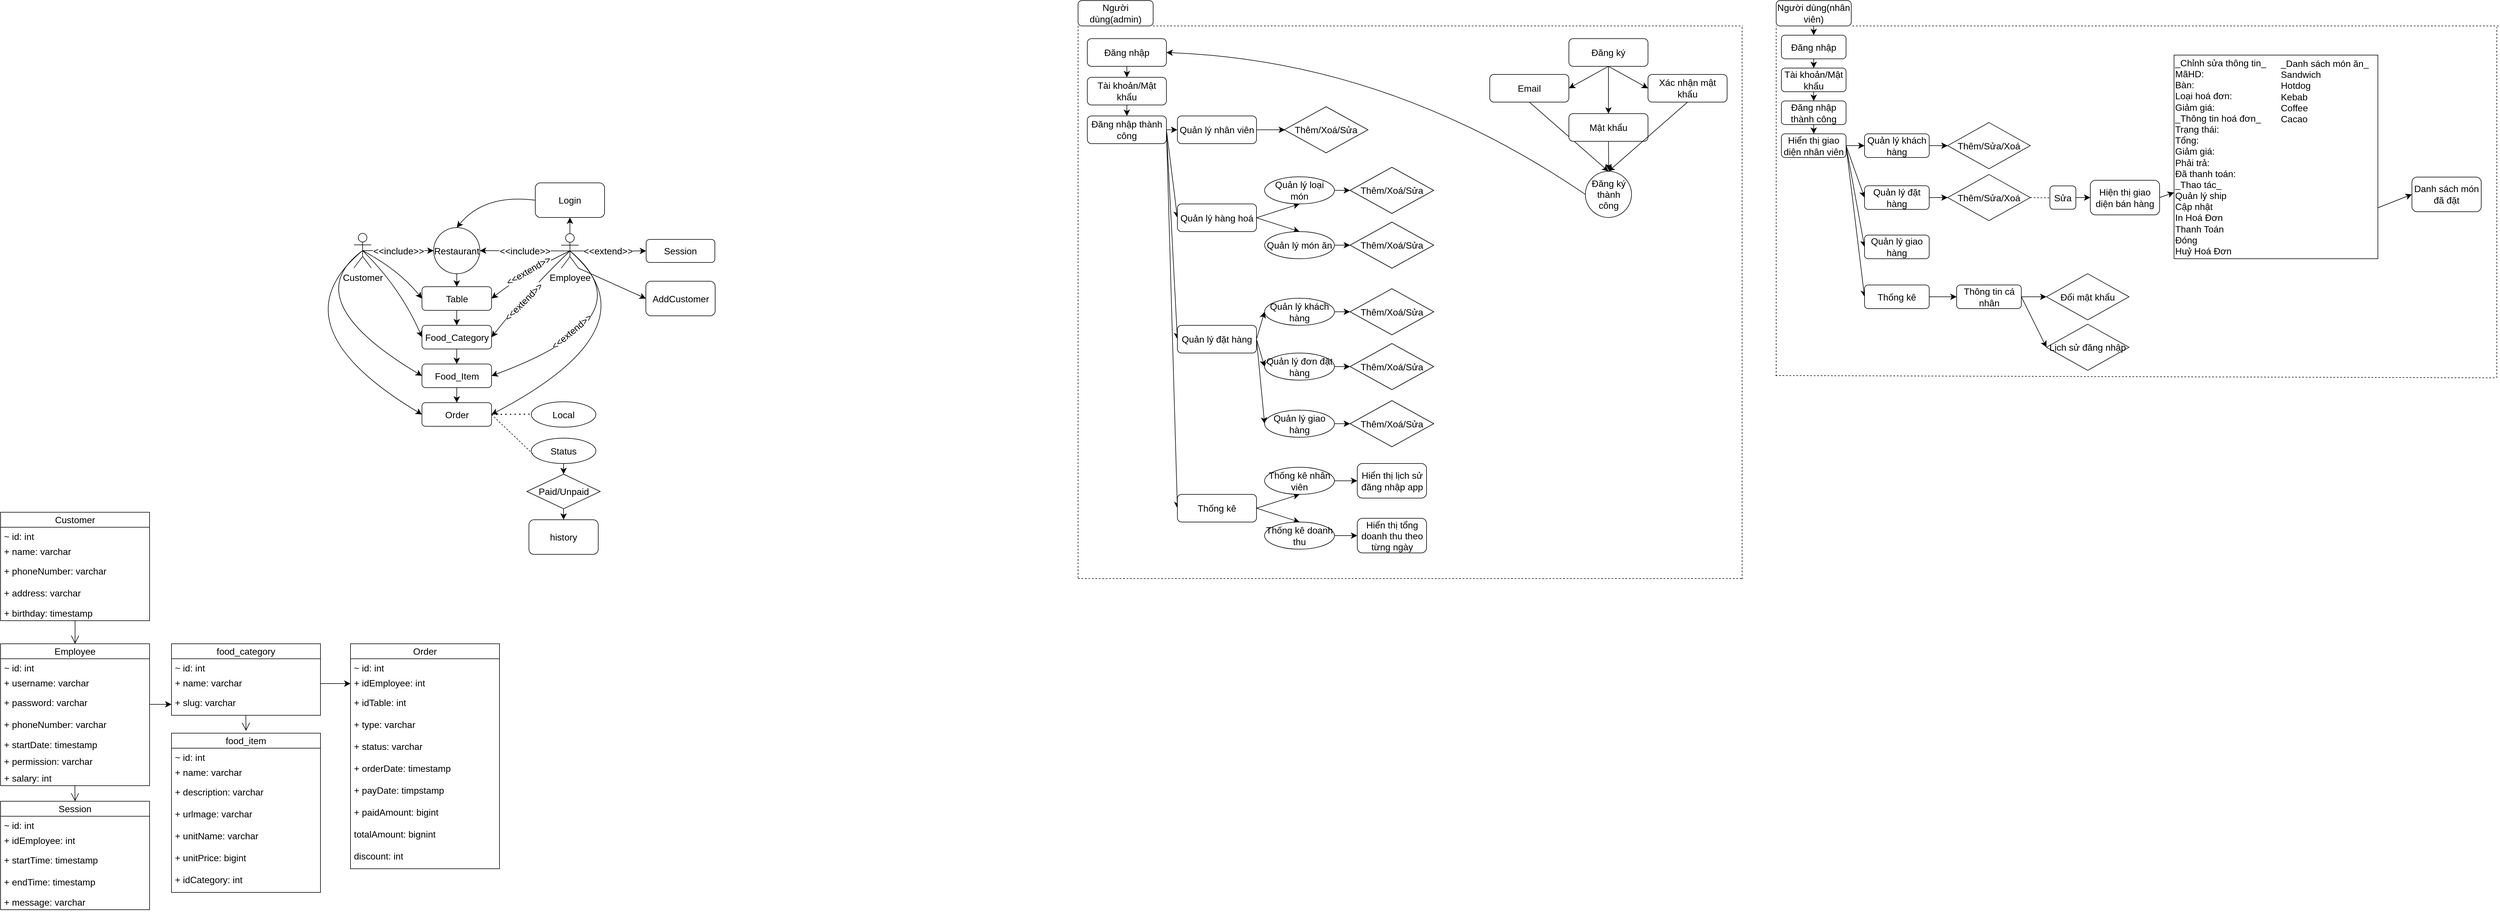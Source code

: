 <mxfile version="22.1.8" type="github">
  <diagram name="Page-1" id="rY_K6makJV8tmEoLIjzd">
    <mxGraphModel dx="3831" dy="836" grid="0" gridSize="10" guides="1" tooltips="1" connect="1" arrows="1" fold="1" page="0" pageScale="1" pageWidth="850" pageHeight="1100" math="0" shadow="0">
      <root>
        <mxCell id="0" />
        <mxCell id="1" parent="0" />
        <mxCell id="uzIWKKhnn1AGdui7la-n-1" value="Người dùng(admin)" style="rounded=1;whiteSpace=wrap;html=1;fontSize=16;" parent="1" vertex="1">
          <mxGeometry x="-16" y="36" width="130" height="44" as="geometry" />
        </mxCell>
        <mxCell id="uzIWKKhnn1AGdui7la-n-2" value="" style="endArrow=none;dashed=1;html=1;rounded=0;fontSize=12;startSize=8;endSize=8;edgeStyle=none;curved=1;exitX=1;exitY=1;exitDx=0;exitDy=0;" parent="1" source="uzIWKKhnn1AGdui7la-n-1" edge="1">
          <mxGeometry width="50" height="50" relative="1" as="geometry">
            <mxPoint x="175" y="225" as="sourcePoint" />
            <mxPoint x="1135" y="80" as="targetPoint" />
          </mxGeometry>
        </mxCell>
        <mxCell id="uzIWKKhnn1AGdui7la-n-3" value="" style="endArrow=none;dashed=1;html=1;rounded=0;fontSize=12;startSize=8;endSize=8;edgeStyle=none;curved=1;entryX=0;entryY=1;entryDx=0;entryDy=0;" parent="1" target="uzIWKKhnn1AGdui7la-n-1" edge="1">
          <mxGeometry width="50" height="50" relative="1" as="geometry">
            <mxPoint x="-16" y="1037" as="sourcePoint" />
            <mxPoint x="225" y="175" as="targetPoint" />
          </mxGeometry>
        </mxCell>
        <mxCell id="uzIWKKhnn1AGdui7la-n-7" style="edgeStyle=none;curved=1;rounded=0;orthogonalLoop=1;jettySize=auto;html=1;exitX=0.5;exitY=1;exitDx=0;exitDy=0;entryX=0.5;entryY=0;entryDx=0;entryDy=0;fontSize=12;startSize=8;endSize=8;" parent="1" source="uzIWKKhnn1AGdui7la-n-4" target="uzIWKKhnn1AGdui7la-n-6" edge="1">
          <mxGeometry relative="1" as="geometry" />
        </mxCell>
        <mxCell id="uzIWKKhnn1AGdui7la-n-4" value="Đăng nhập" style="rounded=1;whiteSpace=wrap;html=1;fontSize=16;" parent="1" vertex="1">
          <mxGeometry y="102" width="137" height="48" as="geometry" />
        </mxCell>
        <mxCell id="uzIWKKhnn1AGdui7la-n-81" style="edgeStyle=none;curved=1;rounded=0;orthogonalLoop=1;jettySize=auto;html=1;exitX=0.5;exitY=1;exitDx=0;exitDy=0;entryX=0.5;entryY=0;entryDx=0;entryDy=0;fontSize=12;startSize=8;endSize=8;" parent="1" source="uzIWKKhnn1AGdui7la-n-5" target="uzIWKKhnn1AGdui7la-n-79" edge="1">
          <mxGeometry relative="1" as="geometry" />
        </mxCell>
        <mxCell id="uzIWKKhnn1AGdui7la-n-82" style="edgeStyle=none;curved=1;rounded=0;orthogonalLoop=1;jettySize=auto;html=1;exitX=0.5;exitY=1;exitDx=0;exitDy=0;entryX=1;entryY=0.5;entryDx=0;entryDy=0;fontSize=12;startSize=8;endSize=8;" parent="1" source="uzIWKKhnn1AGdui7la-n-5" target="uzIWKKhnn1AGdui7la-n-78" edge="1">
          <mxGeometry relative="1" as="geometry" />
        </mxCell>
        <mxCell id="uzIWKKhnn1AGdui7la-n-83" style="edgeStyle=none;curved=1;rounded=0;orthogonalLoop=1;jettySize=auto;html=1;exitX=0.5;exitY=1;exitDx=0;exitDy=0;entryX=0;entryY=0.5;entryDx=0;entryDy=0;fontSize=12;startSize=8;endSize=8;" parent="1" source="uzIWKKhnn1AGdui7la-n-5" target="uzIWKKhnn1AGdui7la-n-80" edge="1">
          <mxGeometry relative="1" as="geometry" />
        </mxCell>
        <mxCell id="uzIWKKhnn1AGdui7la-n-5" value="Đăng ký" style="rounded=1;whiteSpace=wrap;html=1;fontSize=16;" parent="1" vertex="1">
          <mxGeometry x="834" y="102" width="137" height="48" as="geometry" />
        </mxCell>
        <mxCell id="uzIWKKhnn1AGdui7la-n-9" style="edgeStyle=none;curved=1;rounded=0;orthogonalLoop=1;jettySize=auto;html=1;exitX=0.5;exitY=1;exitDx=0;exitDy=0;entryX=0.5;entryY=0;entryDx=0;entryDy=0;fontSize=12;startSize=8;endSize=8;" parent="1" source="uzIWKKhnn1AGdui7la-n-6" target="uzIWKKhnn1AGdui7la-n-8" edge="1">
          <mxGeometry relative="1" as="geometry" />
        </mxCell>
        <mxCell id="uzIWKKhnn1AGdui7la-n-6" value="Tài khoản/Mật khẩu" style="rounded=1;whiteSpace=wrap;html=1;fontSize=16;" parent="1" vertex="1">
          <mxGeometry y="169" width="137" height="48" as="geometry" />
        </mxCell>
        <mxCell id="uzIWKKhnn1AGdui7la-n-11" style="edgeStyle=none;curved=1;rounded=0;orthogonalLoop=1;jettySize=auto;html=1;exitX=1;exitY=0.5;exitDx=0;exitDy=0;fontSize=12;startSize=8;endSize=8;" parent="1" source="uzIWKKhnn1AGdui7la-n-8" target="uzIWKKhnn1AGdui7la-n-10" edge="1">
          <mxGeometry relative="1" as="geometry" />
        </mxCell>
        <mxCell id="uzIWKKhnn1AGdui7la-n-15" style="edgeStyle=none;curved=1;rounded=0;orthogonalLoop=1;jettySize=auto;html=1;exitX=1;exitY=0.5;exitDx=0;exitDy=0;entryX=0;entryY=0.5;entryDx=0;entryDy=0;fontSize=12;startSize=8;endSize=8;" parent="1" source="uzIWKKhnn1AGdui7la-n-8" target="uzIWKKhnn1AGdui7la-n-12" edge="1">
          <mxGeometry relative="1" as="geometry" />
        </mxCell>
        <mxCell id="uzIWKKhnn1AGdui7la-n-16" style="edgeStyle=none;curved=1;rounded=0;orthogonalLoop=1;jettySize=auto;html=1;exitX=1;exitY=0.5;exitDx=0;exitDy=0;entryX=0;entryY=0.5;entryDx=0;entryDy=0;fontSize=12;startSize=8;endSize=8;" parent="1" source="uzIWKKhnn1AGdui7la-n-8" target="uzIWKKhnn1AGdui7la-n-13" edge="1">
          <mxGeometry relative="1" as="geometry" />
        </mxCell>
        <mxCell id="uzIWKKhnn1AGdui7la-n-17" style="edgeStyle=none;curved=1;rounded=0;orthogonalLoop=1;jettySize=auto;html=1;exitX=1;exitY=0.5;exitDx=0;exitDy=0;entryX=0;entryY=0.5;entryDx=0;entryDy=0;fontSize=12;startSize=8;endSize=8;" parent="1" source="uzIWKKhnn1AGdui7la-n-8" target="uzIWKKhnn1AGdui7la-n-14" edge="1">
          <mxGeometry relative="1" as="geometry" />
        </mxCell>
        <mxCell id="uzIWKKhnn1AGdui7la-n-8" value="Đăng nhập thành công" style="rounded=1;whiteSpace=wrap;html=1;fontSize=16;" parent="1" vertex="1">
          <mxGeometry y="236" width="137" height="48" as="geometry" />
        </mxCell>
        <mxCell id="uzIWKKhnn1AGdui7la-n-23" style="edgeStyle=none;curved=1;rounded=0;orthogonalLoop=1;jettySize=auto;html=1;exitX=1;exitY=0.5;exitDx=0;exitDy=0;entryX=0;entryY=0.5;entryDx=0;entryDy=0;fontSize=12;startSize=8;endSize=8;" parent="1" source="uzIWKKhnn1AGdui7la-n-10" edge="1">
          <mxGeometry relative="1" as="geometry">
            <mxPoint x="342.5" y="260" as="targetPoint" />
          </mxGeometry>
        </mxCell>
        <mxCell id="uzIWKKhnn1AGdui7la-n-10" value="Quản lý nhân viên" style="rounded=1;whiteSpace=wrap;html=1;fontSize=16;" parent="1" vertex="1">
          <mxGeometry x="156" y="236" width="137" height="48" as="geometry" />
        </mxCell>
        <mxCell id="uzIWKKhnn1AGdui7la-n-27" style="edgeStyle=none;curved=1;rounded=0;orthogonalLoop=1;jettySize=auto;html=1;exitX=1;exitY=0.5;exitDx=0;exitDy=0;entryX=0.5;entryY=1;entryDx=0;entryDy=0;fontSize=12;startSize=8;endSize=8;" parent="1" source="uzIWKKhnn1AGdui7la-n-12" target="uzIWKKhnn1AGdui7la-n-25" edge="1">
          <mxGeometry relative="1" as="geometry" />
        </mxCell>
        <mxCell id="uzIWKKhnn1AGdui7la-n-28" style="edgeStyle=none;curved=1;rounded=0;orthogonalLoop=1;jettySize=auto;html=1;exitX=1;exitY=0.5;exitDx=0;exitDy=0;entryX=0.5;entryY=0;entryDx=0;entryDy=0;fontSize=12;startSize=8;endSize=8;" parent="1" source="uzIWKKhnn1AGdui7la-n-12" target="uzIWKKhnn1AGdui7la-n-26" edge="1">
          <mxGeometry relative="1" as="geometry" />
        </mxCell>
        <mxCell id="uzIWKKhnn1AGdui7la-n-12" value="Quản lý hàng hoá" style="rounded=1;whiteSpace=wrap;html=1;fontSize=16;" parent="1" vertex="1">
          <mxGeometry x="156" y="388.5" width="137" height="48" as="geometry" />
        </mxCell>
        <mxCell id="uzIWKKhnn1AGdui7la-n-44" style="edgeStyle=none;curved=1;rounded=0;orthogonalLoop=1;jettySize=auto;html=1;exitX=1;exitY=0.5;exitDx=0;exitDy=0;entryX=0;entryY=0.5;entryDx=0;entryDy=0;fontSize=12;startSize=8;endSize=8;" parent="1" source="uzIWKKhnn1AGdui7la-n-13" target="uzIWKKhnn1AGdui7la-n-43" edge="1">
          <mxGeometry relative="1" as="geometry" />
        </mxCell>
        <mxCell id="uzIWKKhnn1AGdui7la-n-46" style="edgeStyle=none;curved=1;rounded=0;orthogonalLoop=1;jettySize=auto;html=1;exitX=1;exitY=0.5;exitDx=0;exitDy=0;entryX=0;entryY=0.5;entryDx=0;entryDy=0;fontSize=12;startSize=8;endSize=8;" parent="1" source="uzIWKKhnn1AGdui7la-n-13" target="uzIWKKhnn1AGdui7la-n-45" edge="1">
          <mxGeometry relative="1" as="geometry" />
        </mxCell>
        <mxCell id="uzIWKKhnn1AGdui7la-n-48" style="edgeStyle=none;curved=1;rounded=0;orthogonalLoop=1;jettySize=auto;html=1;exitX=1;exitY=0.5;exitDx=0;exitDy=0;entryX=0;entryY=0.5;entryDx=0;entryDy=0;fontSize=12;startSize=8;endSize=8;" parent="1" source="uzIWKKhnn1AGdui7la-n-13" target="uzIWKKhnn1AGdui7la-n-47" edge="1">
          <mxGeometry relative="1" as="geometry" />
        </mxCell>
        <mxCell id="uzIWKKhnn1AGdui7la-n-13" value="Quản lý đặt hàng" style="rounded=1;whiteSpace=wrap;html=1;fontSize=16;" parent="1" vertex="1">
          <mxGeometry x="156" y="599" width="137" height="48" as="geometry" />
        </mxCell>
        <mxCell id="uzIWKKhnn1AGdui7la-n-51" style="edgeStyle=none;curved=1;rounded=0;orthogonalLoop=1;jettySize=auto;html=1;exitX=1;exitY=0.5;exitDx=0;exitDy=0;entryX=0.5;entryY=1;entryDx=0;entryDy=0;fontSize=12;startSize=8;endSize=8;" parent="1" source="uzIWKKhnn1AGdui7la-n-14" target="uzIWKKhnn1AGdui7la-n-49" edge="1">
          <mxGeometry relative="1" as="geometry" />
        </mxCell>
        <mxCell id="uzIWKKhnn1AGdui7la-n-52" style="edgeStyle=none;curved=1;rounded=0;orthogonalLoop=1;jettySize=auto;html=1;exitX=1;exitY=0.5;exitDx=0;exitDy=0;entryX=0.5;entryY=0;entryDx=0;entryDy=0;fontSize=12;startSize=8;endSize=8;" parent="1" source="uzIWKKhnn1AGdui7la-n-14" target="uzIWKKhnn1AGdui7la-n-50" edge="1">
          <mxGeometry relative="1" as="geometry" />
        </mxCell>
        <mxCell id="uzIWKKhnn1AGdui7la-n-14" value="Thống kê" style="rounded=1;whiteSpace=wrap;html=1;fontSize=16;" parent="1" vertex="1">
          <mxGeometry x="156" y="892" width="137" height="48" as="geometry" />
        </mxCell>
        <mxCell id="uzIWKKhnn1AGdui7la-n-64" style="edgeStyle=none;curved=1;rounded=0;orthogonalLoop=1;jettySize=auto;html=1;exitX=1;exitY=0.5;exitDx=0;exitDy=0;entryX=0;entryY=0.5;entryDx=0;entryDy=0;fontSize=12;startSize=8;endSize=8;" parent="1" source="uzIWKKhnn1AGdui7la-n-25" target="uzIWKKhnn1AGdui7la-n-55" edge="1">
          <mxGeometry relative="1" as="geometry" />
        </mxCell>
        <mxCell id="uzIWKKhnn1AGdui7la-n-25" value="Quản lý loại món" style="ellipse;whiteSpace=wrap;html=1;fontSize=16;" parent="1" vertex="1">
          <mxGeometry x="307" y="341.5" width="121" height="47" as="geometry" />
        </mxCell>
        <mxCell id="uzIWKKhnn1AGdui7la-n-65" style="edgeStyle=none;curved=1;rounded=0;orthogonalLoop=1;jettySize=auto;html=1;exitX=1;exitY=0.5;exitDx=0;exitDy=0;entryX=0;entryY=0.5;entryDx=0;entryDy=0;fontSize=12;startSize=8;endSize=8;" parent="1" source="uzIWKKhnn1AGdui7la-n-26" target="uzIWKKhnn1AGdui7la-n-56" edge="1">
          <mxGeometry relative="1" as="geometry" />
        </mxCell>
        <mxCell id="uzIWKKhnn1AGdui7la-n-26" value="Quản lý món ăn" style="ellipse;whiteSpace=wrap;html=1;fontSize=16;" parent="1" vertex="1">
          <mxGeometry x="307" y="436.5" width="121" height="47" as="geometry" />
        </mxCell>
        <mxCell id="uzIWKKhnn1AGdui7la-n-66" style="edgeStyle=none;curved=1;rounded=0;orthogonalLoop=1;jettySize=auto;html=1;exitX=1;exitY=0.5;exitDx=0;exitDy=0;entryX=0;entryY=0.5;entryDx=0;entryDy=0;fontSize=12;startSize=8;endSize=8;" parent="1" source="uzIWKKhnn1AGdui7la-n-43" target="uzIWKKhnn1AGdui7la-n-57" edge="1">
          <mxGeometry relative="1" as="geometry" />
        </mxCell>
        <mxCell id="uzIWKKhnn1AGdui7la-n-43" value="Quản lý khách hàng" style="ellipse;whiteSpace=wrap;html=1;fontSize=16;" parent="1" vertex="1">
          <mxGeometry x="307" y="552" width="121" height="47" as="geometry" />
        </mxCell>
        <mxCell id="uzIWKKhnn1AGdui7la-n-67" style="edgeStyle=none;curved=1;rounded=0;orthogonalLoop=1;jettySize=auto;html=1;exitX=1;exitY=0.5;exitDx=0;exitDy=0;entryX=0;entryY=0.5;entryDx=0;entryDy=0;fontSize=12;startSize=8;endSize=8;" parent="1" source="uzIWKKhnn1AGdui7la-n-45" target="uzIWKKhnn1AGdui7la-n-59" edge="1">
          <mxGeometry relative="1" as="geometry" />
        </mxCell>
        <mxCell id="uzIWKKhnn1AGdui7la-n-45" value="Quản lý đơn đặt hàng" style="ellipse;whiteSpace=wrap;html=1;fontSize=16;" parent="1" vertex="1">
          <mxGeometry x="307" y="647" width="121" height="47" as="geometry" />
        </mxCell>
        <mxCell id="uzIWKKhnn1AGdui7la-n-68" style="edgeStyle=none;curved=1;rounded=0;orthogonalLoop=1;jettySize=auto;html=1;exitX=1;exitY=0.5;exitDx=0;exitDy=0;entryX=0;entryY=0.5;entryDx=0;entryDy=0;fontSize=12;startSize=8;endSize=8;" parent="1" source="uzIWKKhnn1AGdui7la-n-47" target="uzIWKKhnn1AGdui7la-n-61" edge="1">
          <mxGeometry relative="1" as="geometry" />
        </mxCell>
        <mxCell id="uzIWKKhnn1AGdui7la-n-47" value="Quản lý giao hàng" style="ellipse;whiteSpace=wrap;html=1;fontSize=16;" parent="1" vertex="1">
          <mxGeometry x="307" y="746" width="121" height="47" as="geometry" />
        </mxCell>
        <mxCell id="uzIWKKhnn1AGdui7la-n-71" style="edgeStyle=none;curved=1;rounded=0;orthogonalLoop=1;jettySize=auto;html=1;exitX=1;exitY=0.5;exitDx=0;exitDy=0;entryX=0;entryY=0.5;entryDx=0;entryDy=0;fontSize=12;startSize=8;endSize=8;" parent="1" source="uzIWKKhnn1AGdui7la-n-49" target="uzIWKKhnn1AGdui7la-n-75" edge="1">
          <mxGeometry relative="1" as="geometry">
            <mxPoint x="455" y="868.5" as="targetPoint" />
          </mxGeometry>
        </mxCell>
        <mxCell id="uzIWKKhnn1AGdui7la-n-49" value="Thống kê nhân viên" style="ellipse;whiteSpace=wrap;html=1;fontSize=16;" parent="1" vertex="1">
          <mxGeometry x="307" y="845" width="121" height="47" as="geometry" />
        </mxCell>
        <mxCell id="uzIWKKhnn1AGdui7la-n-74" style="edgeStyle=none;curved=1;rounded=0;orthogonalLoop=1;jettySize=auto;html=1;exitX=1;exitY=0.5;exitDx=0;exitDy=0;entryX=0;entryY=0.5;entryDx=0;entryDy=0;fontSize=12;startSize=8;endSize=8;" parent="1" source="uzIWKKhnn1AGdui7la-n-50" target="uzIWKKhnn1AGdui7la-n-76" edge="1">
          <mxGeometry relative="1" as="geometry">
            <mxPoint x="455" y="963.5" as="targetPoint" />
          </mxGeometry>
        </mxCell>
        <mxCell id="uzIWKKhnn1AGdui7la-n-50" value="Thống kê doanh thu" style="ellipse;whiteSpace=wrap;html=1;fontSize=16;" parent="1" vertex="1">
          <mxGeometry x="307" y="940" width="121" height="47" as="geometry" />
        </mxCell>
        <mxCell id="uzIWKKhnn1AGdui7la-n-54" value="Thêm/Xoá/Sửa" style="rhombus;whiteSpace=wrap;html=1;fontSize=16;" parent="1" vertex="1">
          <mxGeometry x="341" y="220" width="145" height="80" as="geometry" />
        </mxCell>
        <mxCell id="uzIWKKhnn1AGdui7la-n-55" value="Thêm/Xoá/Sửa" style="rhombus;whiteSpace=wrap;html=1;fontSize=16;" parent="1" vertex="1">
          <mxGeometry x="455" y="325" width="145" height="80" as="geometry" />
        </mxCell>
        <mxCell id="uzIWKKhnn1AGdui7la-n-56" value="Thêm/Xoá/Sửa" style="rhombus;whiteSpace=wrap;html=1;fontSize=16;" parent="1" vertex="1">
          <mxGeometry x="455" y="420" width="145" height="80" as="geometry" />
        </mxCell>
        <mxCell id="uzIWKKhnn1AGdui7la-n-57" value="Thêm/Xoá/Sửa" style="rhombus;whiteSpace=wrap;html=1;fontSize=16;" parent="1" vertex="1">
          <mxGeometry x="455" y="535.5" width="145" height="80" as="geometry" />
        </mxCell>
        <mxCell id="uzIWKKhnn1AGdui7la-n-59" value="Thêm/Xoá/Sửa" style="rhombus;whiteSpace=wrap;html=1;fontSize=16;" parent="1" vertex="1">
          <mxGeometry x="455" y="630.5" width="145" height="80" as="geometry" />
        </mxCell>
        <mxCell id="uzIWKKhnn1AGdui7la-n-61" value="Thêm/Xoá/Sửa" style="rhombus;whiteSpace=wrap;html=1;fontSize=16;" parent="1" vertex="1">
          <mxGeometry x="455" y="729.5" width="145" height="80" as="geometry" />
        </mxCell>
        <mxCell id="uzIWKKhnn1AGdui7la-n-75" value="Hiển thị lịch sử đăng nhập app" style="rounded=1;whiteSpace=wrap;html=1;fontSize=16;" parent="1" vertex="1">
          <mxGeometry x="467.5" y="838.5" width="120" height="60" as="geometry" />
        </mxCell>
        <mxCell id="uzIWKKhnn1AGdui7la-n-76" value="Hiển thị tổng doanh thu theo từng ngày" style="rounded=1;whiteSpace=wrap;html=1;fontSize=16;" parent="1" vertex="1">
          <mxGeometry x="467.5" y="933.5" width="120" height="60" as="geometry" />
        </mxCell>
        <mxCell id="uzIWKKhnn1AGdui7la-n-85" style="edgeStyle=none;curved=1;rounded=0;orthogonalLoop=1;jettySize=auto;html=1;exitX=0.5;exitY=1;exitDx=0;exitDy=0;entryX=0.5;entryY=0;entryDx=0;entryDy=0;fontSize=12;startSize=8;endSize=8;" parent="1" source="uzIWKKhnn1AGdui7la-n-78" target="uzIWKKhnn1AGdui7la-n-84" edge="1">
          <mxGeometry relative="1" as="geometry" />
        </mxCell>
        <mxCell id="uzIWKKhnn1AGdui7la-n-78" value="Email" style="rounded=1;whiteSpace=wrap;html=1;fontSize=16;" parent="1" vertex="1">
          <mxGeometry x="697" y="164" width="137" height="48" as="geometry" />
        </mxCell>
        <mxCell id="uzIWKKhnn1AGdui7la-n-86" style="edgeStyle=none;curved=1;rounded=0;orthogonalLoop=1;jettySize=auto;html=1;exitX=0.5;exitY=1;exitDx=0;exitDy=0;fontSize=12;startSize=8;endSize=8;" parent="1" source="uzIWKKhnn1AGdui7la-n-79" edge="1">
          <mxGeometry relative="1" as="geometry">
            <mxPoint x="903" y="330.333" as="targetPoint" />
          </mxGeometry>
        </mxCell>
        <mxCell id="uzIWKKhnn1AGdui7la-n-79" value="Mật khẩu" style="rounded=1;whiteSpace=wrap;html=1;fontSize=16;" parent="1" vertex="1">
          <mxGeometry x="834" y="232" width="137" height="48" as="geometry" />
        </mxCell>
        <mxCell id="uzIWKKhnn1AGdui7la-n-87" style="edgeStyle=none;curved=1;rounded=0;orthogonalLoop=1;jettySize=auto;html=1;exitX=0.5;exitY=1;exitDx=0;exitDy=0;entryX=0.5;entryY=0;entryDx=0;entryDy=0;fontSize=12;startSize=8;endSize=8;" parent="1" source="uzIWKKhnn1AGdui7la-n-80" target="uzIWKKhnn1AGdui7la-n-84" edge="1">
          <mxGeometry relative="1" as="geometry" />
        </mxCell>
        <mxCell id="uzIWKKhnn1AGdui7la-n-80" value="Xác nhận mật khẩu" style="rounded=1;whiteSpace=wrap;html=1;fontSize=16;" parent="1" vertex="1">
          <mxGeometry x="971" y="164" width="137" height="48" as="geometry" />
        </mxCell>
        <mxCell id="uzIWKKhnn1AGdui7la-n-88" style="edgeStyle=none;curved=1;rounded=0;orthogonalLoop=1;jettySize=auto;html=1;exitX=0;exitY=0.5;exitDx=0;exitDy=0;entryX=1;entryY=0.5;entryDx=0;entryDy=0;fontSize=12;startSize=8;endSize=8;" parent="1" source="uzIWKKhnn1AGdui7la-n-84" target="uzIWKKhnn1AGdui7la-n-4" edge="1">
          <mxGeometry relative="1" as="geometry">
            <Array as="points">
              <mxPoint x="524" y="141" />
            </Array>
          </mxGeometry>
        </mxCell>
        <mxCell id="uzIWKKhnn1AGdui7la-n-84" value="Đăng ký thành công" style="ellipse;whiteSpace=wrap;html=1;aspect=fixed;fontSize=16;" parent="1" vertex="1">
          <mxGeometry x="862.5" y="332" width="80" height="80" as="geometry" />
        </mxCell>
        <mxCell id="uzIWKKhnn1AGdui7la-n-89" value="" style="endArrow=none;dashed=1;html=1;rounded=0;fontSize=12;startSize=8;endSize=8;edgeStyle=none;curved=1;" parent="1" edge="1">
          <mxGeometry width="50" height="50" relative="1" as="geometry">
            <mxPoint x="1134" y="1039" as="sourcePoint" />
            <mxPoint x="1134" y="81" as="targetPoint" />
          </mxGeometry>
        </mxCell>
        <mxCell id="uzIWKKhnn1AGdui7la-n-90" value="" style="endArrow=none;dashed=1;html=1;rounded=0;fontSize=12;startSize=8;endSize=8;edgeStyle=none;curved=1;" parent="1" edge="1">
          <mxGeometry width="50" height="50" relative="1" as="geometry">
            <mxPoint x="-16" y="1038" as="sourcePoint" />
            <mxPoint x="1135" y="1038" as="targetPoint" />
          </mxGeometry>
        </mxCell>
        <mxCell id="uzIWKKhnn1AGdui7la-n-96" style="edgeStyle=none;curved=1;rounded=0;orthogonalLoop=1;jettySize=auto;html=1;exitX=0.5;exitY=1;exitDx=0;exitDy=0;entryX=0.5;entryY=0;entryDx=0;entryDy=0;fontSize=12;startSize=8;endSize=8;" parent="1" source="uzIWKKhnn1AGdui7la-n-91" target="uzIWKKhnn1AGdui7la-n-94" edge="1">
          <mxGeometry relative="1" as="geometry" />
        </mxCell>
        <mxCell id="uzIWKKhnn1AGdui7la-n-91" value="Người dùng(nhân viên)" style="rounded=1;whiteSpace=wrap;html=1;fontSize=16;" parent="1" vertex="1">
          <mxGeometry x="1193" y="36" width="130" height="44" as="geometry" />
        </mxCell>
        <mxCell id="uzIWKKhnn1AGdui7la-n-92" value="" style="endArrow=none;dashed=1;html=1;rounded=0;fontSize=12;startSize=8;endSize=8;edgeStyle=none;curved=1;entryX=1;entryY=1;entryDx=0;entryDy=0;" parent="1" target="uzIWKKhnn1AGdui7la-n-91" edge="1">
          <mxGeometry width="50" height="50" relative="1" as="geometry">
            <mxPoint x="2444" y="80" as="sourcePoint" />
            <mxPoint x="1400" y="141" as="targetPoint" />
          </mxGeometry>
        </mxCell>
        <mxCell id="uzIWKKhnn1AGdui7la-n-93" value="" style="endArrow=none;dashed=1;html=1;rounded=0;fontSize=12;startSize=8;endSize=8;edgeStyle=none;curved=1;entryX=0;entryY=1;entryDx=0;entryDy=0;" parent="1" target="uzIWKKhnn1AGdui7la-n-91" edge="1">
          <mxGeometry width="50" height="50" relative="1" as="geometry">
            <mxPoint x="1193" y="687" as="sourcePoint" />
            <mxPoint x="1400" y="141" as="targetPoint" />
          </mxGeometry>
        </mxCell>
        <mxCell id="uzIWKKhnn1AGdui7la-n-97" style="edgeStyle=none;curved=1;rounded=0;orthogonalLoop=1;jettySize=auto;html=1;exitX=0.5;exitY=1;exitDx=0;exitDy=0;entryX=0.5;entryY=0;entryDx=0;entryDy=0;fontSize=12;startSize=8;endSize=8;" parent="1" source="uzIWKKhnn1AGdui7la-n-94" target="uzIWKKhnn1AGdui7la-n-95" edge="1">
          <mxGeometry relative="1" as="geometry" />
        </mxCell>
        <mxCell id="uzIWKKhnn1AGdui7la-n-94" value="Đăng nhập" style="rounded=1;whiteSpace=wrap;html=1;fontSize=16;" parent="1" vertex="1">
          <mxGeometry x="1202" y="96" width="112" height="41" as="geometry" />
        </mxCell>
        <mxCell id="uzIWKKhnn1AGdui7la-n-99" style="edgeStyle=none;curved=1;rounded=0;orthogonalLoop=1;jettySize=auto;html=1;exitX=0.5;exitY=1;exitDx=0;exitDy=0;entryX=0.5;entryY=0;entryDx=0;entryDy=0;fontSize=12;startSize=8;endSize=8;" parent="1" source="uzIWKKhnn1AGdui7la-n-95" target="uzIWKKhnn1AGdui7la-n-98" edge="1">
          <mxGeometry relative="1" as="geometry" />
        </mxCell>
        <mxCell id="uzIWKKhnn1AGdui7la-n-95" value="Tài khoản/Mật khẩu" style="rounded=1;whiteSpace=wrap;html=1;fontSize=16;" parent="1" vertex="1">
          <mxGeometry x="1202" y="153" width="112" height="41" as="geometry" />
        </mxCell>
        <mxCell id="uzIWKKhnn1AGdui7la-n-101" style="edgeStyle=none;curved=1;rounded=0;orthogonalLoop=1;jettySize=auto;html=1;exitX=0.5;exitY=1;exitDx=0;exitDy=0;entryX=0.5;entryY=0;entryDx=0;entryDy=0;fontSize=12;startSize=8;endSize=8;" parent="1" source="uzIWKKhnn1AGdui7la-n-98" target="uzIWKKhnn1AGdui7la-n-100" edge="1">
          <mxGeometry relative="1" as="geometry" />
        </mxCell>
        <mxCell id="uzIWKKhnn1AGdui7la-n-98" value="Đăng nhập thành công" style="rounded=1;whiteSpace=wrap;html=1;fontSize=16;" parent="1" vertex="1">
          <mxGeometry x="1202" y="210" width="112" height="41" as="geometry" />
        </mxCell>
        <mxCell id="uzIWKKhnn1AGdui7la-n-105" style="edgeStyle=none;curved=1;rounded=0;orthogonalLoop=1;jettySize=auto;html=1;exitX=1;exitY=0.5;exitDx=0;exitDy=0;entryX=0;entryY=0.5;entryDx=0;entryDy=0;fontSize=12;startSize=8;endSize=8;" parent="1" source="uzIWKKhnn1AGdui7la-n-100" target="uzIWKKhnn1AGdui7la-n-102" edge="1">
          <mxGeometry relative="1" as="geometry" />
        </mxCell>
        <mxCell id="uzIWKKhnn1AGdui7la-n-108" style="edgeStyle=none;curved=1;rounded=0;orthogonalLoop=1;jettySize=auto;html=1;exitX=1;exitY=0.5;exitDx=0;exitDy=0;entryX=0;entryY=0.5;entryDx=0;entryDy=0;fontSize=12;startSize=8;endSize=8;" parent="1" source="uzIWKKhnn1AGdui7la-n-100" target="uzIWKKhnn1AGdui7la-n-106" edge="1">
          <mxGeometry relative="1" as="geometry" />
        </mxCell>
        <mxCell id="uzIWKKhnn1AGdui7la-n-116" style="edgeStyle=none;curved=1;rounded=0;orthogonalLoop=1;jettySize=auto;html=1;exitX=1;exitY=0.5;exitDx=0;exitDy=0;entryX=0;entryY=0.5;entryDx=0;entryDy=0;fontSize=12;startSize=8;endSize=8;" parent="1" source="uzIWKKhnn1AGdui7la-n-100" target="uzIWKKhnn1AGdui7la-n-115" edge="1">
          <mxGeometry relative="1" as="geometry" />
        </mxCell>
        <mxCell id="uzIWKKhnn1AGdui7la-n-118" style="edgeStyle=none;curved=1;rounded=0;orthogonalLoop=1;jettySize=auto;html=1;exitX=1;exitY=0.5;exitDx=0;exitDy=0;entryX=0;entryY=0.5;entryDx=0;entryDy=0;fontSize=12;startSize=8;endSize=8;" parent="1" source="uzIWKKhnn1AGdui7la-n-100" target="uzIWKKhnn1AGdui7la-n-117" edge="1">
          <mxGeometry relative="1" as="geometry" />
        </mxCell>
        <mxCell id="uzIWKKhnn1AGdui7la-n-100" value="Hiển thị giao diện nhân viên" style="rounded=1;whiteSpace=wrap;html=1;fontSize=16;" parent="1" vertex="1">
          <mxGeometry x="1202" y="267" width="112" height="41" as="geometry" />
        </mxCell>
        <mxCell id="uzIWKKhnn1AGdui7la-n-104" style="edgeStyle=none;curved=1;rounded=0;orthogonalLoop=1;jettySize=auto;html=1;exitX=1;exitY=0.5;exitDx=0;exitDy=0;entryX=0;entryY=0.5;entryDx=0;entryDy=0;fontSize=12;startSize=8;endSize=8;" parent="1" source="uzIWKKhnn1AGdui7la-n-102" target="uzIWKKhnn1AGdui7la-n-103" edge="1">
          <mxGeometry relative="1" as="geometry" />
        </mxCell>
        <mxCell id="uzIWKKhnn1AGdui7la-n-102" value="Quản lý khách hàng" style="rounded=1;whiteSpace=wrap;html=1;fontSize=16;" parent="1" vertex="1">
          <mxGeometry x="1346" y="267" width="112" height="41" as="geometry" />
        </mxCell>
        <mxCell id="uzIWKKhnn1AGdui7la-n-103" value="Thêm/Sửa/Xoá" style="rhombus;whiteSpace=wrap;html=1;fontSize=16;" parent="1" vertex="1">
          <mxGeometry x="1490" y="247.5" width="143" height="80" as="geometry" />
        </mxCell>
        <mxCell id="uzIWKKhnn1AGdui7la-n-110" style="edgeStyle=none;curved=1;rounded=0;orthogonalLoop=1;jettySize=auto;html=1;exitX=1;exitY=0.5;exitDx=0;exitDy=0;entryX=0;entryY=0.5;entryDx=0;entryDy=0;fontSize=12;startSize=8;endSize=8;" parent="1" source="uzIWKKhnn1AGdui7la-n-106" target="uzIWKKhnn1AGdui7la-n-109" edge="1">
          <mxGeometry relative="1" as="geometry" />
        </mxCell>
        <mxCell id="uzIWKKhnn1AGdui7la-n-106" value="Quản lý đặt hàng" style="rounded=1;whiteSpace=wrap;html=1;fontSize=16;" parent="1" vertex="1">
          <mxGeometry x="1346" y="357" width="112" height="41" as="geometry" />
        </mxCell>
        <mxCell id="uzIWKKhnn1AGdui7la-n-109" value="Thêm/Sửa/Xoá" style="rhombus;whiteSpace=wrap;html=1;fontSize=16;" parent="1" vertex="1">
          <mxGeometry x="1490" y="337.5" width="143" height="80" as="geometry" />
        </mxCell>
        <mxCell id="uzIWKKhnn1AGdui7la-n-111" value="" style="endArrow=none;dashed=1;html=1;rounded=0;fontSize=12;startSize=8;endSize=8;edgeStyle=none;curved=1;exitX=1;exitY=0.5;exitDx=0;exitDy=0;" parent="1" source="uzIWKKhnn1AGdui7la-n-109" edge="1">
          <mxGeometry width="50" height="50" relative="1" as="geometry">
            <mxPoint x="1608" y="379" as="sourcePoint" />
            <mxPoint x="1667" y="378" as="targetPoint" />
          </mxGeometry>
        </mxCell>
        <mxCell id="uzIWKKhnn1AGdui7la-n-114" style="edgeStyle=none;curved=1;rounded=0;orthogonalLoop=1;jettySize=auto;html=1;exitX=1;exitY=0.5;exitDx=0;exitDy=0;entryX=0;entryY=0.5;entryDx=0;entryDy=0;fontSize=12;startSize=8;endSize=8;" parent="1" source="uzIWKKhnn1AGdui7la-n-112" target="uzIWKKhnn1AGdui7la-n-113" edge="1">
          <mxGeometry relative="1" as="geometry" />
        </mxCell>
        <mxCell id="uzIWKKhnn1AGdui7la-n-112" value="Sửa" style="rounded=1;whiteSpace=wrap;html=1;fontSize=16;" parent="1" vertex="1">
          <mxGeometry x="1667" y="357.25" width="45" height="40.5" as="geometry" />
        </mxCell>
        <mxCell id="uzIWKKhnn1AGdui7la-n-128" style="edgeStyle=none;curved=1;rounded=0;orthogonalLoop=1;jettySize=auto;html=1;exitX=1;exitY=0.5;exitDx=0;exitDy=0;fontSize=12;startSize=8;endSize=8;" parent="1" source="uzIWKKhnn1AGdui7la-n-113" target="uzIWKKhnn1AGdui7la-n-127" edge="1">
          <mxGeometry relative="1" as="geometry" />
        </mxCell>
        <mxCell id="uzIWKKhnn1AGdui7la-n-113" value="Hiện thị giao diện bán hàng" style="rounded=1;whiteSpace=wrap;html=1;fontSize=16;" parent="1" vertex="1">
          <mxGeometry x="1737" y="347.5" width="120" height="60" as="geometry" />
        </mxCell>
        <mxCell id="uzIWKKhnn1AGdui7la-n-115" value="Quản lý giao hàng" style="rounded=1;whiteSpace=wrap;html=1;fontSize=16;" parent="1" vertex="1">
          <mxGeometry x="1346" y="442.5" width="112" height="41" as="geometry" />
        </mxCell>
        <mxCell id="uzIWKKhnn1AGdui7la-n-121" style="edgeStyle=none;curved=1;rounded=0;orthogonalLoop=1;jettySize=auto;html=1;exitX=1;exitY=0.5;exitDx=0;exitDy=0;entryX=0;entryY=0.5;entryDx=0;entryDy=0;fontSize=12;startSize=8;endSize=8;" parent="1" source="uzIWKKhnn1AGdui7la-n-117" target="uzIWKKhnn1AGdui7la-n-119" edge="1">
          <mxGeometry relative="1" as="geometry" />
        </mxCell>
        <mxCell id="uzIWKKhnn1AGdui7la-n-117" value="Thống kê" style="rounded=1;whiteSpace=wrap;html=1;fontSize=16;" parent="1" vertex="1">
          <mxGeometry x="1346" y="529" width="112" height="41" as="geometry" />
        </mxCell>
        <mxCell id="uzIWKKhnn1AGdui7la-n-124" style="edgeStyle=none;curved=1;rounded=0;orthogonalLoop=1;jettySize=auto;html=1;exitX=1;exitY=0.5;exitDx=0;exitDy=0;entryX=0;entryY=0.5;entryDx=0;entryDy=0;fontSize=12;startSize=8;endSize=8;" parent="1" source="uzIWKKhnn1AGdui7la-n-119" target="uzIWKKhnn1AGdui7la-n-122" edge="1">
          <mxGeometry relative="1" as="geometry" />
        </mxCell>
        <mxCell id="uzIWKKhnn1AGdui7la-n-126" style="edgeStyle=none;curved=1;rounded=0;orthogonalLoop=1;jettySize=auto;html=1;exitX=1;exitY=0.5;exitDx=0;exitDy=0;entryX=0;entryY=0.5;entryDx=0;entryDy=0;fontSize=12;startSize=8;endSize=8;" parent="1" source="uzIWKKhnn1AGdui7la-n-119" target="uzIWKKhnn1AGdui7la-n-123" edge="1">
          <mxGeometry relative="1" as="geometry" />
        </mxCell>
        <mxCell id="uzIWKKhnn1AGdui7la-n-119" value="Thông tin cá nhân" style="rounded=1;whiteSpace=wrap;html=1;fontSize=16;" parent="1" vertex="1">
          <mxGeometry x="1505.5" y="529" width="112" height="41" as="geometry" />
        </mxCell>
        <mxCell id="uzIWKKhnn1AGdui7la-n-122" value="Đổi mật khẩu" style="rhombus;whiteSpace=wrap;html=1;fontSize=16;" parent="1" vertex="1">
          <mxGeometry x="1661" y="509.5" width="143" height="80" as="geometry" />
        </mxCell>
        <mxCell id="uzIWKKhnn1AGdui7la-n-123" value="Lịch sử đăng nhập" style="rhombus;whiteSpace=wrap;html=1;fontSize=16;" parent="1" vertex="1">
          <mxGeometry x="1661" y="597" width="143" height="80" as="geometry" />
        </mxCell>
        <mxCell id="uzIWKKhnn1AGdui7la-n-131" style="edgeStyle=none;curved=1;rounded=0;orthogonalLoop=1;jettySize=auto;html=1;exitX=1;exitY=0.75;exitDx=0;exitDy=0;entryX=0;entryY=0.5;entryDx=0;entryDy=0;fontSize=12;startSize=8;endSize=8;" parent="1" source="uzIWKKhnn1AGdui7la-n-127" target="uzIWKKhnn1AGdui7la-n-130" edge="1">
          <mxGeometry relative="1" as="geometry" />
        </mxCell>
        <mxCell id="uzIWKKhnn1AGdui7la-n-127" value="_Chỉnh sửa thông tin_&lt;br&gt;MãHD:&lt;br&gt;Bàn:&lt;br&gt;Loại hoá đơn:&lt;br&gt;Giảm giá:&lt;br&gt;_Thông tin hoá đơn_&lt;br&gt;Trạng thái:&lt;br&gt;Tổng:&lt;br&gt;Giảm giá:&lt;br&gt;Phải trả:&lt;br&gt;Đã thanh toán:&lt;br&gt;_Thao tác_&lt;br&gt;Quản lý ship&lt;br&gt;Cập nhật&lt;br&gt;In Hoá Đơn&lt;br&gt;Thanh Toán&lt;br&gt;Đóng&lt;br&gt;Huỷ Hoá Đơn" style="whiteSpace=wrap;html=1;aspect=fixed;fontSize=16;align=left;" parent="1" vertex="1">
          <mxGeometry x="1882" y="130.5" width="353" height="353" as="geometry" />
        </mxCell>
        <mxCell id="uzIWKKhnn1AGdui7la-n-129" value="_Danh sách món ăn_&lt;br&gt;Sandwich&lt;br&gt;Hotdog&lt;br&gt;Kebab&lt;br&gt;Coffee&lt;br&gt;Cacao" style="text;html=1;align=left;verticalAlign=middle;resizable=0;points=[];autosize=1;strokeColor=none;fillColor=none;fontSize=16;" parent="1" vertex="1">
          <mxGeometry x="2065" y="129.5" width="170" height="127" as="geometry" />
        </mxCell>
        <mxCell id="uzIWKKhnn1AGdui7la-n-130" value="Danh sách món đã đặt" style="rounded=1;whiteSpace=wrap;html=1;fontSize=16;" parent="1" vertex="1">
          <mxGeometry x="2294" y="342" width="120" height="60" as="geometry" />
        </mxCell>
        <mxCell id="uzIWKKhnn1AGdui7la-n-132" value="" style="endArrow=none;dashed=1;html=1;rounded=0;fontSize=12;startSize=8;endSize=8;edgeStyle=none;curved=1;" parent="1" edge="1">
          <mxGeometry width="50" height="50" relative="1" as="geometry">
            <mxPoint x="1192" y="686" as="sourcePoint" />
            <mxPoint x="2438" y="690" as="targetPoint" />
          </mxGeometry>
        </mxCell>
        <mxCell id="uzIWKKhnn1AGdui7la-n-133" value="" style="endArrow=none;dashed=1;html=1;rounded=0;fontSize=12;startSize=8;endSize=8;edgeStyle=none;curved=1;" parent="1" edge="1">
          <mxGeometry width="50" height="50" relative="1" as="geometry">
            <mxPoint x="2441" y="690" as="sourcePoint" />
            <mxPoint x="2441" y="82" as="targetPoint" />
          </mxGeometry>
        </mxCell>
        <mxCell id="hU77d2BvjfXM9u0-Pfxk-16" style="edgeStyle=none;curved=1;rounded=0;orthogonalLoop=1;jettySize=auto;html=1;exitX=0.5;exitY=0.5;exitDx=0;exitDy=0;exitPerimeter=0;entryX=0;entryY=0.5;entryDx=0;entryDy=0;fontSize=12;startSize=8;endSize=8;" parent="1" source="hU77d2BvjfXM9u0-Pfxk-1" target="hU77d2BvjfXM9u0-Pfxk-12" edge="1">
          <mxGeometry relative="1" as="geometry">
            <Array as="points">
              <mxPoint x="-1192" y="503" />
            </Array>
          </mxGeometry>
        </mxCell>
        <mxCell id="hU77d2BvjfXM9u0-Pfxk-17" style="edgeStyle=none;curved=1;rounded=0;orthogonalLoop=1;jettySize=auto;html=1;exitX=0.5;exitY=0.5;exitDx=0;exitDy=0;exitPerimeter=0;entryX=0;entryY=0.5;entryDx=0;entryDy=0;fontSize=12;startSize=8;endSize=8;" parent="1" source="hU77d2BvjfXM9u0-Pfxk-1" target="hU77d2BvjfXM9u0-Pfxk-13" edge="1">
          <mxGeometry relative="1" as="geometry">
            <Array as="points">
              <mxPoint x="-1190" y="533" />
            </Array>
          </mxGeometry>
        </mxCell>
        <mxCell id="hU77d2BvjfXM9u0-Pfxk-24" style="edgeStyle=none;curved=1;rounded=0;orthogonalLoop=1;jettySize=auto;html=1;exitX=0.5;exitY=0.5;exitDx=0;exitDy=0;exitPerimeter=0;entryX=0;entryY=0.5;entryDx=0;entryDy=0;fontSize=12;startSize=8;endSize=8;" parent="1" source="hU77d2BvjfXM9u0-Pfxk-1" target="hU77d2BvjfXM9u0-Pfxk-23" edge="1">
          <mxGeometry relative="1" as="geometry">
            <Array as="points">
              <mxPoint x="-1372" y="555" />
            </Array>
          </mxGeometry>
        </mxCell>
        <mxCell id="hU77d2BvjfXM9u0-Pfxk-29" style="edgeStyle=none;curved=1;rounded=0;orthogonalLoop=1;jettySize=auto;html=1;exitX=0.5;exitY=0.5;exitDx=0;exitDy=0;exitPerimeter=0;entryX=0;entryY=0.5;entryDx=0;entryDy=0;fontSize=12;startSize=8;endSize=8;" parent="1" source="hU77d2BvjfXM9u0-Pfxk-1" target="hU77d2BvjfXM9u0-Pfxk-28" edge="1">
          <mxGeometry relative="1" as="geometry">
            <Array as="points">
              <mxPoint x="-1411" y="598" />
            </Array>
          </mxGeometry>
        </mxCell>
        <mxCell id="hU77d2BvjfXM9u0-Pfxk-1" value="Customer" style="shape=umlActor;verticalLabelPosition=bottom;verticalAlign=top;html=1;outlineConnect=0;fontSize=16;" parent="1" vertex="1">
          <mxGeometry x="-1270" y="439.5" width="30" height="60" as="geometry" />
        </mxCell>
        <mxCell id="hU77d2BvjfXM9u0-Pfxk-14" style="edgeStyle=none;curved=1;rounded=0;orthogonalLoop=1;jettySize=auto;html=1;exitX=0.5;exitY=1;exitDx=0;exitDy=0;entryX=0.5;entryY=0;entryDx=0;entryDy=0;fontSize=12;startSize=8;endSize=8;" parent="1" source="hU77d2BvjfXM9u0-Pfxk-2" target="hU77d2BvjfXM9u0-Pfxk-12" edge="1">
          <mxGeometry relative="1" as="geometry" />
        </mxCell>
        <mxCell id="hU77d2BvjfXM9u0-Pfxk-2" value="Restaurant" style="ellipse;whiteSpace=wrap;html=1;aspect=fixed;fontSize=16;" parent="1" vertex="1">
          <mxGeometry x="-1132" y="429.5" width="80" height="80" as="geometry" />
        </mxCell>
        <mxCell id="mNHQuMKC3dcyN6bttDQ8-5" style="edgeStyle=none;curved=1;rounded=0;orthogonalLoop=1;jettySize=auto;html=1;exitX=1;exitY=1;exitDx=0;exitDy=0;exitPerimeter=0;entryX=0;entryY=0.5;entryDx=0;entryDy=0;fontSize=12;startSize=8;endSize=8;" edge="1" parent="1" source="hU77d2BvjfXM9u0-Pfxk-4" target="mNHQuMKC3dcyN6bttDQ8-4">
          <mxGeometry relative="1" as="geometry" />
        </mxCell>
        <mxCell id="mNHQuMKC3dcyN6bttDQ8-7" style="edgeStyle=none;curved=1;rounded=0;orthogonalLoop=1;jettySize=auto;html=1;exitX=0.5;exitY=0;exitDx=0;exitDy=0;exitPerimeter=0;entryX=0.5;entryY=1;entryDx=0;entryDy=0;fontSize=12;startSize=8;endSize=8;" edge="1" parent="1" source="hU77d2BvjfXM9u0-Pfxk-4" target="mNHQuMKC3dcyN6bttDQ8-6">
          <mxGeometry relative="1" as="geometry" />
        </mxCell>
        <mxCell id="hU77d2BvjfXM9u0-Pfxk-4" value="Employee" style="shape=umlActor;verticalLabelPosition=bottom;verticalAlign=top;html=1;outlineConnect=0;fontSize=16;" parent="1" vertex="1">
          <mxGeometry x="-911" y="440" width="30" height="60" as="geometry" />
        </mxCell>
        <mxCell id="hU77d2BvjfXM9u0-Pfxk-6" value="" style="endArrow=classic;html=1;rounded=0;fontSize=12;startSize=8;endSize=8;edgeStyle=none;curved=1;exitX=0.5;exitY=0.5;exitDx=0;exitDy=0;exitPerimeter=0;" parent="1" source="hU77d2BvjfXM9u0-Pfxk-1" target="hU77d2BvjfXM9u0-Pfxk-2" edge="1">
          <mxGeometry relative="1" as="geometry">
            <mxPoint x="-995" y="562" as="sourcePoint" />
            <mxPoint x="-895" y="562" as="targetPoint" />
          </mxGeometry>
        </mxCell>
        <mxCell id="hU77d2BvjfXM9u0-Pfxk-7" value="&amp;lt;&amp;lt;include&amp;gt;&amp;gt;" style="edgeLabel;resizable=0;html=1;align=center;verticalAlign=middle;fontSize=16;" parent="hU77d2BvjfXM9u0-Pfxk-6" connectable="0" vertex="1">
          <mxGeometry relative="1" as="geometry" />
        </mxCell>
        <mxCell id="hU77d2BvjfXM9u0-Pfxk-8" value="" style="endArrow=classic;html=1;rounded=0;fontSize=12;startSize=8;endSize=8;edgeStyle=none;curved=1;entryX=1;entryY=0.5;entryDx=0;entryDy=0;exitX=0.5;exitY=0.5;exitDx=0;exitDy=0;exitPerimeter=0;" parent="1" source="hU77d2BvjfXM9u0-Pfxk-4" target="hU77d2BvjfXM9u0-Pfxk-2" edge="1">
          <mxGeometry relative="1" as="geometry">
            <mxPoint x="-995" y="562" as="sourcePoint" />
            <mxPoint x="-895" y="562" as="targetPoint" />
          </mxGeometry>
        </mxCell>
        <mxCell id="hU77d2BvjfXM9u0-Pfxk-9" value="&amp;lt;&amp;lt;include&amp;gt;&amp;gt;" style="edgeLabel;resizable=0;html=1;align=center;verticalAlign=middle;fontSize=16;" parent="hU77d2BvjfXM9u0-Pfxk-8" connectable="0" vertex="1">
          <mxGeometry relative="1" as="geometry" />
        </mxCell>
        <mxCell id="hU77d2BvjfXM9u0-Pfxk-15" style="edgeStyle=none;curved=1;rounded=0;orthogonalLoop=1;jettySize=auto;html=1;exitX=0.5;exitY=1;exitDx=0;exitDy=0;fontSize=12;startSize=8;endSize=8;" parent="1" source="hU77d2BvjfXM9u0-Pfxk-12" target="hU77d2BvjfXM9u0-Pfxk-13" edge="1">
          <mxGeometry relative="1" as="geometry" />
        </mxCell>
        <mxCell id="hU77d2BvjfXM9u0-Pfxk-12" value="Table" style="rounded=1;whiteSpace=wrap;html=1;fontSize=16;" parent="1" vertex="1">
          <mxGeometry x="-1152.25" y="532" width="120.5" height="41" as="geometry" />
        </mxCell>
        <mxCell id="hU77d2BvjfXM9u0-Pfxk-27" style="edgeStyle=none;curved=1;rounded=0;orthogonalLoop=1;jettySize=auto;html=1;exitX=0.5;exitY=1;exitDx=0;exitDy=0;entryX=0.5;entryY=0;entryDx=0;entryDy=0;fontSize=12;startSize=8;endSize=8;" parent="1" source="hU77d2BvjfXM9u0-Pfxk-13" target="hU77d2BvjfXM9u0-Pfxk-23" edge="1">
          <mxGeometry relative="1" as="geometry" />
        </mxCell>
        <mxCell id="hU77d2BvjfXM9u0-Pfxk-13" value="Food_Category" style="rounded=1;whiteSpace=wrap;html=1;fontSize=16;" parent="1" vertex="1">
          <mxGeometry x="-1152.25" y="599" width="120.5" height="41" as="geometry" />
        </mxCell>
        <mxCell id="hU77d2BvjfXM9u0-Pfxk-18" value="" style="endArrow=classic;html=1;rounded=0;fontSize=12;startSize=8;endSize=8;edgeStyle=none;curved=1;entryX=1;entryY=0.5;entryDx=0;entryDy=0;exitX=0.5;exitY=0.5;exitDx=0;exitDy=0;exitPerimeter=0;" parent="1" source="hU77d2BvjfXM9u0-Pfxk-4" target="hU77d2BvjfXM9u0-Pfxk-12" edge="1">
          <mxGeometry relative="1" as="geometry">
            <mxPoint x="-995" y="619" as="sourcePoint" />
            <mxPoint x="-895" y="619" as="targetPoint" />
            <Array as="points">
              <mxPoint x="-974" y="507" />
            </Array>
          </mxGeometry>
        </mxCell>
        <mxCell id="hU77d2BvjfXM9u0-Pfxk-19" value="&amp;lt;&amp;lt;extend&amp;gt;&amp;gt;" style="edgeLabel;resizable=0;html=1;align=center;verticalAlign=middle;fontSize=16;rotation=-30;" parent="hU77d2BvjfXM9u0-Pfxk-18" connectable="0" vertex="1">
          <mxGeometry relative="1" as="geometry" />
        </mxCell>
        <mxCell id="hU77d2BvjfXM9u0-Pfxk-21" value="" style="endArrow=classic;html=1;rounded=0;fontSize=12;startSize=8;endSize=8;edgeStyle=none;curved=1;entryX=1;entryY=0.5;entryDx=0;entryDy=0;exitX=0.5;exitY=0.5;exitDx=0;exitDy=0;exitPerimeter=0;" parent="1" source="hU77d2BvjfXM9u0-Pfxk-4" target="hU77d2BvjfXM9u0-Pfxk-13" edge="1">
          <mxGeometry relative="1" as="geometry">
            <mxPoint x="-995" y="619" as="sourcePoint" />
            <mxPoint x="-971" y="600" as="targetPoint" />
            <Array as="points">
              <mxPoint x="-970" y="541" />
            </Array>
          </mxGeometry>
        </mxCell>
        <mxCell id="hU77d2BvjfXM9u0-Pfxk-22" value="&amp;lt;&amp;lt;extend&amp;gt;&amp;gt;" style="edgeLabel;resizable=0;html=1;align=center;verticalAlign=middle;fontSize=16;rotation=-45;" parent="hU77d2BvjfXM9u0-Pfxk-21" connectable="0" vertex="1">
          <mxGeometry relative="1" as="geometry">
            <mxPoint x="-8" y="18" as="offset" />
          </mxGeometry>
        </mxCell>
        <mxCell id="hU77d2BvjfXM9u0-Pfxk-30" style="edgeStyle=none;curved=1;rounded=0;orthogonalLoop=1;jettySize=auto;html=1;exitX=0.5;exitY=1;exitDx=0;exitDy=0;entryX=0.5;entryY=0;entryDx=0;entryDy=0;fontSize=12;startSize=8;endSize=8;" parent="1" source="hU77d2BvjfXM9u0-Pfxk-23" target="hU77d2BvjfXM9u0-Pfxk-28" edge="1">
          <mxGeometry relative="1" as="geometry" />
        </mxCell>
        <mxCell id="hU77d2BvjfXM9u0-Pfxk-23" value="Food_Item" style="rounded=1;whiteSpace=wrap;html=1;fontSize=16;" parent="1" vertex="1">
          <mxGeometry x="-1152.25" y="666" width="120.5" height="41" as="geometry" />
        </mxCell>
        <mxCell id="hU77d2BvjfXM9u0-Pfxk-25" value="" style="endArrow=classic;html=1;rounded=0;fontSize=12;startSize=8;endSize=8;edgeStyle=none;curved=1;entryX=1;entryY=0.5;entryDx=0;entryDy=0;" parent="1" target="hU77d2BvjfXM9u0-Pfxk-23" edge="1">
          <mxGeometry relative="1" as="geometry">
            <mxPoint x="-896" y="470" as="sourcePoint" />
            <mxPoint x="-955" y="619" as="targetPoint" />
            <Array as="points">
              <mxPoint x="-757" y="585" />
            </Array>
          </mxGeometry>
        </mxCell>
        <mxCell id="hU77d2BvjfXM9u0-Pfxk-26" value="&amp;lt;&amp;lt;extend&amp;gt;&amp;gt;" style="edgeLabel;resizable=0;html=1;align=center;verticalAlign=middle;fontSize=16;rotation=-40;" parent="hU77d2BvjfXM9u0-Pfxk-25" connectable="0" vertex="1">
          <mxGeometry relative="1" as="geometry">
            <mxPoint x="-84" y="6" as="offset" />
          </mxGeometry>
        </mxCell>
        <mxCell id="hU77d2BvjfXM9u0-Pfxk-28" value="Order" style="rounded=1;whiteSpace=wrap;html=1;fontSize=16;" parent="1" vertex="1">
          <mxGeometry x="-1152.25" y="733" width="120.5" height="41" as="geometry" />
        </mxCell>
        <mxCell id="hU77d2BvjfXM9u0-Pfxk-31" value="" style="endArrow=classic;html=1;rounded=0;fontSize=12;startSize=8;endSize=8;edgeStyle=none;curved=1;entryX=1;entryY=0.5;entryDx=0;entryDy=0;" parent="1" target="hU77d2BvjfXM9u0-Pfxk-28" edge="1">
          <mxGeometry width="50" height="50" relative="1" as="geometry">
            <mxPoint x="-895" y="471" as="sourcePoint" />
            <mxPoint x="-980" y="594" as="targetPoint" />
            <Array as="points">
              <mxPoint x="-744" y="602" />
            </Array>
          </mxGeometry>
        </mxCell>
        <mxCell id="hU77d2BvjfXM9u0-Pfxk-32" value="" style="endArrow=none;dashed=1;html=1;dashPattern=1 3;strokeWidth=2;rounded=0;fontSize=12;startSize=8;endSize=8;edgeStyle=none;curved=1;exitX=1;exitY=0.5;exitDx=0;exitDy=0;" parent="1" source="hU77d2BvjfXM9u0-Pfxk-28" edge="1">
          <mxGeometry width="50" height="50" relative="1" as="geometry">
            <mxPoint x="-1017" y="774" as="sourcePoint" />
            <mxPoint x="-966" y="753" as="targetPoint" />
          </mxGeometry>
        </mxCell>
        <mxCell id="hU77d2BvjfXM9u0-Pfxk-34" value="Local" style="ellipse;whiteSpace=wrap;html=1;fontSize=16;" parent="1" vertex="1">
          <mxGeometry x="-963" y="731.5" width="112" height="44" as="geometry" />
        </mxCell>
        <mxCell id="hU77d2BvjfXM9u0-Pfxk-38" style="edgeStyle=none;curved=1;rounded=0;orthogonalLoop=1;jettySize=auto;html=1;exitX=0.5;exitY=1;exitDx=0;exitDy=0;entryX=0.5;entryY=0;entryDx=0;entryDy=0;fontSize=12;startSize=8;endSize=8;" parent="1" source="hU77d2BvjfXM9u0-Pfxk-35" target="hU77d2BvjfXM9u0-Pfxk-37" edge="1">
          <mxGeometry relative="1" as="geometry" />
        </mxCell>
        <mxCell id="hU77d2BvjfXM9u0-Pfxk-35" value="Status" style="ellipse;whiteSpace=wrap;html=1;fontSize=16;" parent="1" vertex="1">
          <mxGeometry x="-963" y="794.5" width="112" height="44" as="geometry" />
        </mxCell>
        <mxCell id="hU77d2BvjfXM9u0-Pfxk-36" value="" style="endArrow=none;dashed=1;html=1;rounded=0;fontSize=12;startSize=8;endSize=8;edgeStyle=none;curved=1;exitX=1;exitY=0.5;exitDx=0;exitDy=0;entryX=0.034;entryY=0.646;entryDx=0;entryDy=0;entryPerimeter=0;" parent="1" source="hU77d2BvjfXM9u0-Pfxk-28" target="hU77d2BvjfXM9u0-Pfxk-35" edge="1">
          <mxGeometry width="50" height="50" relative="1" as="geometry">
            <mxPoint x="-917" y="837" as="sourcePoint" />
            <mxPoint x="-867" y="787" as="targetPoint" />
          </mxGeometry>
        </mxCell>
        <mxCell id="mNHQuMKC3dcyN6bttDQ8-3" style="edgeStyle=none;curved=1;rounded=0;orthogonalLoop=1;jettySize=auto;html=1;exitX=0.5;exitY=1;exitDx=0;exitDy=0;entryX=0.5;entryY=0;entryDx=0;entryDy=0;fontSize=12;startSize=8;endSize=8;" edge="1" parent="1" source="hU77d2BvjfXM9u0-Pfxk-37" target="mNHQuMKC3dcyN6bttDQ8-2">
          <mxGeometry relative="1" as="geometry" />
        </mxCell>
        <mxCell id="hU77d2BvjfXM9u0-Pfxk-37" value="Paid/Unpaid" style="rhombus;whiteSpace=wrap;html=1;fontSize=16;" parent="1" vertex="1">
          <mxGeometry x="-970.5" y="857" width="127" height="60" as="geometry" />
        </mxCell>
        <mxCell id="hU77d2BvjfXM9u0-Pfxk-39" value="Session" style="rounded=1;whiteSpace=wrap;html=1;fontSize=16;" parent="1" vertex="1">
          <mxGeometry x="-764" y="450" width="119" height="40" as="geometry" />
        </mxCell>
        <mxCell id="hU77d2BvjfXM9u0-Pfxk-40" value="" style="endArrow=classic;html=1;rounded=0;fontSize=12;startSize=8;endSize=8;edgeStyle=none;curved=1;exitX=0.5;exitY=0.5;exitDx=0;exitDy=0;exitPerimeter=0;entryX=0;entryY=0.5;entryDx=0;entryDy=0;" parent="1" source="hU77d2BvjfXM9u0-Pfxk-4" target="hU77d2BvjfXM9u0-Pfxk-39" edge="1">
          <mxGeometry relative="1" as="geometry">
            <mxPoint x="-777" y="565" as="sourcePoint" />
            <mxPoint x="-770" y="503" as="targetPoint" />
          </mxGeometry>
        </mxCell>
        <mxCell id="hU77d2BvjfXM9u0-Pfxk-41" value="&amp;lt;&amp;lt;extend&amp;gt;&amp;gt;" style="edgeLabel;resizable=0;html=1;align=center;verticalAlign=middle;fontSize=16;" parent="hU77d2BvjfXM9u0-Pfxk-40" connectable="0" vertex="1">
          <mxGeometry relative="1" as="geometry" />
        </mxCell>
        <mxCell id="hU77d2BvjfXM9u0-Pfxk-47" value="Customer" style="swimlane;fontStyle=0;childLayout=stackLayout;horizontal=1;startSize=26;fillColor=none;horizontalStack=0;resizeParent=1;resizeParentMax=0;resizeLast=0;collapsible=1;marginBottom=0;whiteSpace=wrap;html=1;fontSize=16;" parent="1" vertex="1">
          <mxGeometry x="-1882" y="923" width="258" height="188" as="geometry" />
        </mxCell>
        <mxCell id="hU77d2BvjfXM9u0-Pfxk-48" value="~ id: int" style="text;strokeColor=none;fillColor=none;align=left;verticalAlign=top;spacingLeft=4;spacingRight=4;overflow=hidden;rotatable=0;points=[[0,0.5],[1,0.5]];portConstraint=eastwest;whiteSpace=wrap;html=1;fontSize=16;" parent="hU77d2BvjfXM9u0-Pfxk-47" vertex="1">
          <mxGeometry y="26" width="258" height="26" as="geometry" />
        </mxCell>
        <mxCell id="hU77d2BvjfXM9u0-Pfxk-51" value="+ name: varchar" style="text;strokeColor=none;fillColor=none;align=left;verticalAlign=top;spacingLeft=4;spacingRight=4;overflow=hidden;rotatable=0;points=[[0,0.5],[1,0.5]];portConstraint=eastwest;whiteSpace=wrap;html=1;fontSize=16;" parent="hU77d2BvjfXM9u0-Pfxk-47" vertex="1">
          <mxGeometry y="52" width="258" height="34" as="geometry" />
        </mxCell>
        <mxCell id="hU77d2BvjfXM9u0-Pfxk-49" value="+ phoneNumber: varchar" style="text;strokeColor=none;fillColor=none;align=left;verticalAlign=top;spacingLeft=4;spacingRight=4;overflow=hidden;rotatable=0;points=[[0,0.5],[1,0.5]];portConstraint=eastwest;whiteSpace=wrap;html=1;fontSize=16;" parent="hU77d2BvjfXM9u0-Pfxk-47" vertex="1">
          <mxGeometry y="86" width="258" height="38" as="geometry" />
        </mxCell>
        <mxCell id="hU77d2BvjfXM9u0-Pfxk-52" value="+ address: varchar" style="text;strokeColor=none;fillColor=none;align=left;verticalAlign=top;spacingLeft=4;spacingRight=4;overflow=hidden;rotatable=0;points=[[0,0.5],[1,0.5]];portConstraint=eastwest;whiteSpace=wrap;html=1;fontSize=16;" parent="hU77d2BvjfXM9u0-Pfxk-47" vertex="1">
          <mxGeometry y="124" width="258" height="35" as="geometry" />
        </mxCell>
        <mxCell id="hU77d2BvjfXM9u0-Pfxk-58" value="+ birthday: timestamp" style="text;strokeColor=none;fillColor=none;align=left;verticalAlign=top;spacingLeft=4;spacingRight=4;overflow=hidden;rotatable=0;points=[[0,0.5],[1,0.5]];portConstraint=eastwest;whiteSpace=wrap;html=1;fontSize=16;" parent="hU77d2BvjfXM9u0-Pfxk-47" vertex="1">
          <mxGeometry y="159" width="258" height="29" as="geometry" />
        </mxCell>
        <mxCell id="hU77d2BvjfXM9u0-Pfxk-59" value="Employee" style="swimlane;fontStyle=0;childLayout=stackLayout;horizontal=1;startSize=26;fillColor=none;horizontalStack=0;resizeParent=1;resizeParentMax=0;resizeLast=0;collapsible=1;marginBottom=0;whiteSpace=wrap;html=1;fontSize=16;" parent="1" vertex="1">
          <mxGeometry x="-1882" y="1151" width="258" height="246" as="geometry" />
        </mxCell>
        <mxCell id="hU77d2BvjfXM9u0-Pfxk-60" value="~ id: int" style="text;strokeColor=none;fillColor=none;align=left;verticalAlign=top;spacingLeft=4;spacingRight=4;overflow=hidden;rotatable=0;points=[[0,0.5],[1,0.5]];portConstraint=eastwest;whiteSpace=wrap;html=1;fontSize=16;" parent="hU77d2BvjfXM9u0-Pfxk-59" vertex="1">
          <mxGeometry y="26" width="258" height="26" as="geometry" />
        </mxCell>
        <mxCell id="hU77d2BvjfXM9u0-Pfxk-61" value="+ username: varchar" style="text;strokeColor=none;fillColor=none;align=left;verticalAlign=top;spacingLeft=4;spacingRight=4;overflow=hidden;rotatable=0;points=[[0,0.5],[1,0.5]];portConstraint=eastwest;whiteSpace=wrap;html=1;fontSize=16;" parent="hU77d2BvjfXM9u0-Pfxk-59" vertex="1">
          <mxGeometry y="52" width="258" height="34" as="geometry" />
        </mxCell>
        <mxCell id="hU77d2BvjfXM9u0-Pfxk-62" value="+ password: varchar" style="text;strokeColor=none;fillColor=none;align=left;verticalAlign=top;spacingLeft=4;spacingRight=4;overflow=hidden;rotatable=0;points=[[0,0.5],[1,0.5]];portConstraint=eastwest;whiteSpace=wrap;html=1;fontSize=16;" parent="hU77d2BvjfXM9u0-Pfxk-59" vertex="1">
          <mxGeometry y="86" width="258" height="38" as="geometry" />
        </mxCell>
        <mxCell id="hU77d2BvjfXM9u0-Pfxk-63" value="+ phoneNumber: varchar" style="text;strokeColor=none;fillColor=none;align=left;verticalAlign=top;spacingLeft=4;spacingRight=4;overflow=hidden;rotatable=0;points=[[0,0.5],[1,0.5]];portConstraint=eastwest;whiteSpace=wrap;html=1;fontSize=16;" parent="hU77d2BvjfXM9u0-Pfxk-59" vertex="1">
          <mxGeometry y="124" width="258" height="35" as="geometry" />
        </mxCell>
        <mxCell id="hU77d2BvjfXM9u0-Pfxk-64" value="+ startDate: timestamp" style="text;strokeColor=none;fillColor=none;align=left;verticalAlign=top;spacingLeft=4;spacingRight=4;overflow=hidden;rotatable=0;points=[[0,0.5],[1,0.5]];portConstraint=eastwest;whiteSpace=wrap;html=1;fontSize=16;" parent="hU77d2BvjfXM9u0-Pfxk-59" vertex="1">
          <mxGeometry y="159" width="258" height="29" as="geometry" />
        </mxCell>
        <mxCell id="hU77d2BvjfXM9u0-Pfxk-65" value="+ permission: varchar" style="text;strokeColor=none;fillColor=none;align=left;verticalAlign=top;spacingLeft=4;spacingRight=4;overflow=hidden;rotatable=0;points=[[0,0.5],[1,0.5]];portConstraint=eastwest;whiteSpace=wrap;html=1;fontSize=16;" parent="hU77d2BvjfXM9u0-Pfxk-59" vertex="1">
          <mxGeometry y="188" width="258" height="29" as="geometry" />
        </mxCell>
        <mxCell id="hU77d2BvjfXM9u0-Pfxk-66" value="+ salary: int" style="text;strokeColor=none;fillColor=none;align=left;verticalAlign=top;spacingLeft=4;spacingRight=4;overflow=hidden;rotatable=0;points=[[0,0.5],[1,0.5]];portConstraint=eastwest;whiteSpace=wrap;html=1;fontSize=16;" parent="hU77d2BvjfXM9u0-Pfxk-59" vertex="1">
          <mxGeometry y="217" width="258" height="29" as="geometry" />
        </mxCell>
        <mxCell id="hU77d2BvjfXM9u0-Pfxk-67" value="food_category" style="swimlane;fontStyle=0;childLayout=stackLayout;horizontal=1;startSize=26;fillColor=none;horizontalStack=0;resizeParent=1;resizeParentMax=0;resizeLast=0;collapsible=1;marginBottom=0;whiteSpace=wrap;html=1;fontSize=16;" parent="1" vertex="1">
          <mxGeometry x="-1586" y="1151" width="258" height="124" as="geometry" />
        </mxCell>
        <mxCell id="hU77d2BvjfXM9u0-Pfxk-68" value="~ id: int" style="text;strokeColor=none;fillColor=none;align=left;verticalAlign=top;spacingLeft=4;spacingRight=4;overflow=hidden;rotatable=0;points=[[0,0.5],[1,0.5]];portConstraint=eastwest;whiteSpace=wrap;html=1;fontSize=16;" parent="hU77d2BvjfXM9u0-Pfxk-67" vertex="1">
          <mxGeometry y="26" width="258" height="26" as="geometry" />
        </mxCell>
        <mxCell id="hU77d2BvjfXM9u0-Pfxk-69" value="+ name: varchar" style="text;strokeColor=none;fillColor=none;align=left;verticalAlign=top;spacingLeft=4;spacingRight=4;overflow=hidden;rotatable=0;points=[[0,0.5],[1,0.5]];portConstraint=eastwest;whiteSpace=wrap;html=1;fontSize=16;" parent="hU77d2BvjfXM9u0-Pfxk-67" vertex="1">
          <mxGeometry y="52" width="258" height="34" as="geometry" />
        </mxCell>
        <mxCell id="hU77d2BvjfXM9u0-Pfxk-70" value="+ slug: varchar" style="text;strokeColor=none;fillColor=none;align=left;verticalAlign=top;spacingLeft=4;spacingRight=4;overflow=hidden;rotatable=0;points=[[0,0.5],[1,0.5]];portConstraint=eastwest;whiteSpace=wrap;html=1;fontSize=16;" parent="hU77d2BvjfXM9u0-Pfxk-67" vertex="1">
          <mxGeometry y="86" width="258" height="38" as="geometry" />
        </mxCell>
        <mxCell id="hU77d2BvjfXM9u0-Pfxk-75" value="food_item" style="swimlane;fontStyle=0;childLayout=stackLayout;horizontal=1;startSize=26;fillColor=none;horizontalStack=0;resizeParent=1;resizeParentMax=0;resizeLast=0;collapsible=1;marginBottom=0;whiteSpace=wrap;html=1;fontSize=16;" parent="1" vertex="1">
          <mxGeometry x="-1586" y="1306" width="258" height="276" as="geometry" />
        </mxCell>
        <mxCell id="hU77d2BvjfXM9u0-Pfxk-76" value="~ id: int" style="text;strokeColor=none;fillColor=none;align=left;verticalAlign=top;spacingLeft=4;spacingRight=4;overflow=hidden;rotatable=0;points=[[0,0.5],[1,0.5]];portConstraint=eastwest;whiteSpace=wrap;html=1;fontSize=16;" parent="hU77d2BvjfXM9u0-Pfxk-75" vertex="1">
          <mxGeometry y="26" width="258" height="26" as="geometry" />
        </mxCell>
        <mxCell id="hU77d2BvjfXM9u0-Pfxk-77" value="+ name: varchar" style="text;strokeColor=none;fillColor=none;align=left;verticalAlign=top;spacingLeft=4;spacingRight=4;overflow=hidden;rotatable=0;points=[[0,0.5],[1,0.5]];portConstraint=eastwest;whiteSpace=wrap;html=1;fontSize=16;" parent="hU77d2BvjfXM9u0-Pfxk-75" vertex="1">
          <mxGeometry y="52" width="258" height="34" as="geometry" />
        </mxCell>
        <mxCell id="hU77d2BvjfXM9u0-Pfxk-79" value="+ description: varchar" style="text;strokeColor=none;fillColor=none;align=left;verticalAlign=top;spacingLeft=4;spacingRight=4;overflow=hidden;rotatable=0;points=[[0,0.5],[1,0.5]];portConstraint=eastwest;whiteSpace=wrap;html=1;fontSize=16;" parent="hU77d2BvjfXM9u0-Pfxk-75" vertex="1">
          <mxGeometry y="86" width="258" height="38" as="geometry" />
        </mxCell>
        <mxCell id="hU77d2BvjfXM9u0-Pfxk-78" value="+ urlmage: varchar" style="text;strokeColor=none;fillColor=none;align=left;verticalAlign=top;spacingLeft=4;spacingRight=4;overflow=hidden;rotatable=0;points=[[0,0.5],[1,0.5]];portConstraint=eastwest;whiteSpace=wrap;html=1;fontSize=16;" parent="hU77d2BvjfXM9u0-Pfxk-75" vertex="1">
          <mxGeometry y="124" width="258" height="38" as="geometry" />
        </mxCell>
        <mxCell id="hU77d2BvjfXM9u0-Pfxk-80" value="+ unitName: varchar" style="text;strokeColor=none;fillColor=none;align=left;verticalAlign=top;spacingLeft=4;spacingRight=4;overflow=hidden;rotatable=0;points=[[0,0.5],[1,0.5]];portConstraint=eastwest;whiteSpace=wrap;html=1;fontSize=16;" parent="hU77d2BvjfXM9u0-Pfxk-75" vertex="1">
          <mxGeometry y="162" width="258" height="38" as="geometry" />
        </mxCell>
        <mxCell id="hU77d2BvjfXM9u0-Pfxk-82" value="+ unitPrice: bigint" style="text;strokeColor=none;fillColor=none;align=left;verticalAlign=top;spacingLeft=4;spacingRight=4;overflow=hidden;rotatable=0;points=[[0,0.5],[1,0.5]];portConstraint=eastwest;whiteSpace=wrap;html=1;fontSize=16;" parent="hU77d2BvjfXM9u0-Pfxk-75" vertex="1">
          <mxGeometry y="200" width="258" height="38" as="geometry" />
        </mxCell>
        <mxCell id="hU77d2BvjfXM9u0-Pfxk-81" value="+ idCategory: int" style="text;strokeColor=none;fillColor=none;align=left;verticalAlign=top;spacingLeft=4;spacingRight=4;overflow=hidden;rotatable=0;points=[[0,0.5],[1,0.5]];portConstraint=eastwest;whiteSpace=wrap;html=1;fontSize=16;" parent="hU77d2BvjfXM9u0-Pfxk-75" vertex="1">
          <mxGeometry y="238" width="258" height="38" as="geometry" />
        </mxCell>
        <mxCell id="hU77d2BvjfXM9u0-Pfxk-83" value="Order" style="swimlane;fontStyle=0;childLayout=stackLayout;horizontal=1;startSize=26;fillColor=none;horizontalStack=0;resizeParent=1;resizeParentMax=0;resizeLast=0;collapsible=1;marginBottom=0;whiteSpace=wrap;html=1;fontSize=16;" parent="1" vertex="1">
          <mxGeometry x="-1276" y="1151" width="258" height="390" as="geometry" />
        </mxCell>
        <mxCell id="hU77d2BvjfXM9u0-Pfxk-84" value="~ id: int" style="text;strokeColor=none;fillColor=none;align=left;verticalAlign=top;spacingLeft=4;spacingRight=4;overflow=hidden;rotatable=0;points=[[0,0.5],[1,0.5]];portConstraint=eastwest;whiteSpace=wrap;html=1;fontSize=16;" parent="hU77d2BvjfXM9u0-Pfxk-83" vertex="1">
          <mxGeometry y="26" width="258" height="26" as="geometry" />
        </mxCell>
        <mxCell id="hU77d2BvjfXM9u0-Pfxk-85" value="+ idEmployee: int" style="text;strokeColor=none;fillColor=none;align=left;verticalAlign=top;spacingLeft=4;spacingRight=4;overflow=hidden;rotatable=0;points=[[0,0.5],[1,0.5]];portConstraint=eastwest;whiteSpace=wrap;html=1;fontSize=16;" parent="hU77d2BvjfXM9u0-Pfxk-83" vertex="1">
          <mxGeometry y="52" width="258" height="34" as="geometry" />
        </mxCell>
        <mxCell id="hU77d2BvjfXM9u0-Pfxk-86" value="+ idTable: int" style="text;strokeColor=none;fillColor=none;align=left;verticalAlign=top;spacingLeft=4;spacingRight=4;overflow=hidden;rotatable=0;points=[[0,0.5],[1,0.5]];portConstraint=eastwest;whiteSpace=wrap;html=1;fontSize=16;" parent="hU77d2BvjfXM9u0-Pfxk-83" vertex="1">
          <mxGeometry y="86" width="258" height="38" as="geometry" />
        </mxCell>
        <mxCell id="hU77d2BvjfXM9u0-Pfxk-87" value="+ type: varchar" style="text;strokeColor=none;fillColor=none;align=left;verticalAlign=top;spacingLeft=4;spacingRight=4;overflow=hidden;rotatable=0;points=[[0,0.5],[1,0.5]];portConstraint=eastwest;whiteSpace=wrap;html=1;fontSize=16;" parent="hU77d2BvjfXM9u0-Pfxk-83" vertex="1">
          <mxGeometry y="124" width="258" height="38" as="geometry" />
        </mxCell>
        <mxCell id="hU77d2BvjfXM9u0-Pfxk-88" value="+ status: varchar" style="text;strokeColor=none;fillColor=none;align=left;verticalAlign=top;spacingLeft=4;spacingRight=4;overflow=hidden;rotatable=0;points=[[0,0.5],[1,0.5]];portConstraint=eastwest;whiteSpace=wrap;html=1;fontSize=16;" parent="hU77d2BvjfXM9u0-Pfxk-83" vertex="1">
          <mxGeometry y="162" width="258" height="38" as="geometry" />
        </mxCell>
        <mxCell id="hU77d2BvjfXM9u0-Pfxk-89" value="+ orderDate: timestamp" style="text;strokeColor=none;fillColor=none;align=left;verticalAlign=top;spacingLeft=4;spacingRight=4;overflow=hidden;rotatable=0;points=[[0,0.5],[1,0.5]];portConstraint=eastwest;whiteSpace=wrap;html=1;fontSize=16;" parent="hU77d2BvjfXM9u0-Pfxk-83" vertex="1">
          <mxGeometry y="200" width="258" height="38" as="geometry" />
        </mxCell>
        <mxCell id="hU77d2BvjfXM9u0-Pfxk-91" value="+ payDate: timpstamp" style="text;strokeColor=none;fillColor=none;align=left;verticalAlign=top;spacingLeft=4;spacingRight=4;overflow=hidden;rotatable=0;points=[[0,0.5],[1,0.5]];portConstraint=eastwest;whiteSpace=wrap;html=1;fontSize=16;" parent="hU77d2BvjfXM9u0-Pfxk-83" vertex="1">
          <mxGeometry y="238" width="258" height="38" as="geometry" />
        </mxCell>
        <mxCell id="hU77d2BvjfXM9u0-Pfxk-90" value="+ paidAmount: bigint&lt;br&gt;" style="text;strokeColor=none;fillColor=none;align=left;verticalAlign=top;spacingLeft=4;spacingRight=4;overflow=hidden;rotatable=0;points=[[0,0.5],[1,0.5]];portConstraint=eastwest;whiteSpace=wrap;html=1;fontSize=16;" parent="hU77d2BvjfXM9u0-Pfxk-83" vertex="1">
          <mxGeometry y="276" width="258" height="38" as="geometry" />
        </mxCell>
        <mxCell id="hU77d2BvjfXM9u0-Pfxk-92" value="totalAmount: bignint" style="text;strokeColor=none;fillColor=none;align=left;verticalAlign=top;spacingLeft=4;spacingRight=4;overflow=hidden;rotatable=0;points=[[0,0.5],[1,0.5]];portConstraint=eastwest;whiteSpace=wrap;html=1;fontSize=16;" parent="hU77d2BvjfXM9u0-Pfxk-83" vertex="1">
          <mxGeometry y="314" width="258" height="38" as="geometry" />
        </mxCell>
        <mxCell id="hU77d2BvjfXM9u0-Pfxk-93" value="discount: int" style="text;strokeColor=none;fillColor=none;align=left;verticalAlign=top;spacingLeft=4;spacingRight=4;overflow=hidden;rotatable=0;points=[[0,0.5],[1,0.5]];portConstraint=eastwest;whiteSpace=wrap;html=1;fontSize=16;" parent="hU77d2BvjfXM9u0-Pfxk-83" vertex="1">
          <mxGeometry y="352" width="258" height="38" as="geometry" />
        </mxCell>
        <mxCell id="hU77d2BvjfXM9u0-Pfxk-94" value="Session" style="swimlane;fontStyle=0;childLayout=stackLayout;horizontal=1;startSize=26;fillColor=none;horizontalStack=0;resizeParent=1;resizeParentMax=0;resizeLast=0;collapsible=1;marginBottom=0;whiteSpace=wrap;html=1;fontSize=16;" parent="1" vertex="1">
          <mxGeometry x="-1882" y="1424" width="258" height="188" as="geometry" />
        </mxCell>
        <mxCell id="hU77d2BvjfXM9u0-Pfxk-95" value="~ id: int" style="text;strokeColor=none;fillColor=none;align=left;verticalAlign=top;spacingLeft=4;spacingRight=4;overflow=hidden;rotatable=0;points=[[0,0.5],[1,0.5]];portConstraint=eastwest;whiteSpace=wrap;html=1;fontSize=16;" parent="hU77d2BvjfXM9u0-Pfxk-94" vertex="1">
          <mxGeometry y="26" width="258" height="26" as="geometry" />
        </mxCell>
        <mxCell id="hU77d2BvjfXM9u0-Pfxk-96" value="+ idEmployee: int" style="text;strokeColor=none;fillColor=none;align=left;verticalAlign=top;spacingLeft=4;spacingRight=4;overflow=hidden;rotatable=0;points=[[0,0.5],[1,0.5]];portConstraint=eastwest;whiteSpace=wrap;html=1;fontSize=16;" parent="hU77d2BvjfXM9u0-Pfxk-94" vertex="1">
          <mxGeometry y="52" width="258" height="34" as="geometry" />
        </mxCell>
        <mxCell id="hU77d2BvjfXM9u0-Pfxk-97" value="+ startTime: timestamp" style="text;strokeColor=none;fillColor=none;align=left;verticalAlign=top;spacingLeft=4;spacingRight=4;overflow=hidden;rotatable=0;points=[[0,0.5],[1,0.5]];portConstraint=eastwest;whiteSpace=wrap;html=1;fontSize=16;" parent="hU77d2BvjfXM9u0-Pfxk-94" vertex="1">
          <mxGeometry y="86" width="258" height="38" as="geometry" />
        </mxCell>
        <mxCell id="hU77d2BvjfXM9u0-Pfxk-98" value="+ endTime: timestamp" style="text;strokeColor=none;fillColor=none;align=left;verticalAlign=top;spacingLeft=4;spacingRight=4;overflow=hidden;rotatable=0;points=[[0,0.5],[1,0.5]];portConstraint=eastwest;whiteSpace=wrap;html=1;fontSize=16;" parent="hU77d2BvjfXM9u0-Pfxk-94" vertex="1">
          <mxGeometry y="124" width="258" height="35" as="geometry" />
        </mxCell>
        <mxCell id="hU77d2BvjfXM9u0-Pfxk-99" value="+ message: varchar" style="text;strokeColor=none;fillColor=none;align=left;verticalAlign=top;spacingLeft=4;spacingRight=4;overflow=hidden;rotatable=0;points=[[0,0.5],[1,0.5]];portConstraint=eastwest;whiteSpace=wrap;html=1;fontSize=16;" parent="hU77d2BvjfXM9u0-Pfxk-94" vertex="1">
          <mxGeometry y="159" width="258" height="29" as="geometry" />
        </mxCell>
        <mxCell id="hU77d2BvjfXM9u0-Pfxk-102" value="" style="endArrow=open;endFill=1;endSize=12;html=1;rounded=0;fontSize=12;edgeStyle=none;curved=1;entryX=0.5;entryY=0;entryDx=0;entryDy=0;" parent="1" source="hU77d2BvjfXM9u0-Pfxk-58" target="hU77d2BvjfXM9u0-Pfxk-59" edge="1">
          <mxGeometry width="160" relative="1" as="geometry">
            <mxPoint x="-1625" y="1247" as="sourcePoint" />
            <mxPoint x="-1465" y="1247" as="targetPoint" />
          </mxGeometry>
        </mxCell>
        <mxCell id="hU77d2BvjfXM9u0-Pfxk-103" value="" style="endArrow=open;endFill=1;endSize=12;html=1;rounded=0;fontSize=12;edgeStyle=none;curved=1;" parent="1" edge="1">
          <mxGeometry width="160" relative="1" as="geometry">
            <mxPoint x="-1753.34" y="1397" as="sourcePoint" />
            <mxPoint x="-1753" y="1424" as="targetPoint" />
          </mxGeometry>
        </mxCell>
        <mxCell id="hU77d2BvjfXM9u0-Pfxk-104" style="edgeStyle=none;curved=1;rounded=0;orthogonalLoop=1;jettySize=auto;html=1;exitX=1;exitY=0.5;exitDx=0;exitDy=0;entryX=0;entryY=0.5;entryDx=0;entryDy=0;fontSize=12;startSize=8;endSize=8;" parent="1" source="hU77d2BvjfXM9u0-Pfxk-62" target="hU77d2BvjfXM9u0-Pfxk-70" edge="1">
          <mxGeometry relative="1" as="geometry" />
        </mxCell>
        <mxCell id="hU77d2BvjfXM9u0-Pfxk-105" style="edgeStyle=none;curved=1;rounded=0;orthogonalLoop=1;jettySize=auto;html=1;exitX=1;exitY=0.5;exitDx=0;exitDy=0;entryX=0;entryY=0.5;entryDx=0;entryDy=0;fontSize=12;startSize=8;endSize=8;" parent="1" source="hU77d2BvjfXM9u0-Pfxk-69" target="hU77d2BvjfXM9u0-Pfxk-85" edge="1">
          <mxGeometry relative="1" as="geometry" />
        </mxCell>
        <mxCell id="hU77d2BvjfXM9u0-Pfxk-106" value="" style="endArrow=open;endFill=1;endSize=12;html=1;rounded=0;fontSize=12;edgeStyle=none;curved=1;" parent="1" edge="1">
          <mxGeometry width="160" relative="1" as="geometry">
            <mxPoint x="-1457.29" y="1275" as="sourcePoint" />
            <mxPoint x="-1456.95" y="1302" as="targetPoint" />
          </mxGeometry>
        </mxCell>
        <mxCell id="mNHQuMKC3dcyN6bttDQ8-2" value="history" style="rounded=1;whiteSpace=wrap;html=1;fontSize=16;" vertex="1" parent="1">
          <mxGeometry x="-967" y="936" width="120" height="60" as="geometry" />
        </mxCell>
        <mxCell id="mNHQuMKC3dcyN6bttDQ8-4" value="AddCustomer" style="rounded=1;whiteSpace=wrap;html=1;fontSize=16;" vertex="1" parent="1">
          <mxGeometry x="-764.5" y="522.5" width="120" height="60" as="geometry" />
        </mxCell>
        <mxCell id="mNHQuMKC3dcyN6bttDQ8-8" style="edgeStyle=none;curved=1;rounded=0;orthogonalLoop=1;jettySize=auto;html=1;exitX=0;exitY=0.5;exitDx=0;exitDy=0;entryX=0.5;entryY=0;entryDx=0;entryDy=0;fontSize=12;startSize=8;endSize=8;" edge="1" parent="1" source="mNHQuMKC3dcyN6bttDQ8-6" target="hU77d2BvjfXM9u0-Pfxk-2">
          <mxGeometry relative="1" as="geometry">
            <Array as="points">
              <mxPoint x="-1044" y="371" />
            </Array>
          </mxGeometry>
        </mxCell>
        <mxCell id="mNHQuMKC3dcyN6bttDQ8-6" value="Login" style="rounded=1;whiteSpace=wrap;html=1;fontSize=16;" vertex="1" parent="1">
          <mxGeometry x="-956" y="352" width="120" height="60" as="geometry" />
        </mxCell>
      </root>
    </mxGraphModel>
  </diagram>
</mxfile>

